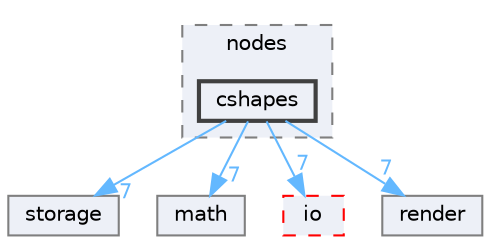 digraph "src/classes/nodes/cshapes"
{
 // LATEX_PDF_SIZE
  bgcolor="transparent";
  edge [fontname=Helvetica,fontsize=10,labelfontname=Helvetica,labelfontsize=10];
  node [fontname=Helvetica,fontsize=10,shape=box,height=0.2,width=0.4];
  compound=true
  subgraph clusterdir_27d2482428742dd719ba843f58f9643f {
    graph [ bgcolor="#edf0f7", pencolor="grey50", label="nodes", fontname=Helvetica,fontsize=10 style="filled,dashed", URL="dir_27d2482428742dd719ba843f58f9643f.html",tooltip=""]
  dir_59dabfde000804d426031c34915e9fe8 [label="cshapes", fillcolor="#edf0f7", color="grey25", style="filled,bold", URL="dir_59dabfde000804d426031c34915e9fe8.html",tooltip=""];
  }
  dir_452baf35e1d7639c9f2a5ece4ec85855 [label="storage", fillcolor="#edf0f7", color="grey50", style="filled", URL="dir_452baf35e1d7639c9f2a5ece4ec85855.html",tooltip=""];
  dir_ae9a93452e2a84339148a16bcf2eb561 [label="math", fillcolor="#edf0f7", color="grey50", style="filled", URL="dir_ae9a93452e2a84339148a16bcf2eb561.html",tooltip=""];
  dir_c184e51c84f2c3f0345bbc8a0d75d3e1 [label="io", fillcolor="#edf0f7", color="red", style="filled,dashed", URL="dir_c184e51c84f2c3f0345bbc8a0d75d3e1.html",tooltip=""];
  dir_e488ee1cea97fb16abdb5ccc78d2123b [label="render", fillcolor="#edf0f7", color="grey50", style="filled", URL="dir_e488ee1cea97fb16abdb5ccc78d2123b.html",tooltip=""];
  dir_59dabfde000804d426031c34915e9fe8->dir_452baf35e1d7639c9f2a5ece4ec85855 [headlabel="7", labeldistance=1.5 headhref="dir_000002_000016.html" href="dir_000002_000016.html" color="steelblue1" fontcolor="steelblue1"];
  dir_59dabfde000804d426031c34915e9fe8->dir_ae9a93452e2a84339148a16bcf2eb561 [headlabel="7", labeldistance=1.5 headhref="dir_000002_000008.html" href="dir_000002_000008.html" color="steelblue1" fontcolor="steelblue1"];
  dir_59dabfde000804d426031c34915e9fe8->dir_c184e51c84f2c3f0345bbc8a0d75d3e1 [headlabel="7", labeldistance=1.5 headhref="dir_000002_000006.html" href="dir_000002_000006.html" color="steelblue1" fontcolor="steelblue1"];
  dir_59dabfde000804d426031c34915e9fe8->dir_e488ee1cea97fb16abdb5ccc78d2123b [headlabel="7", labeldistance=1.5 headhref="dir_000002_000013.html" href="dir_000002_000013.html" color="steelblue1" fontcolor="steelblue1"];
}

